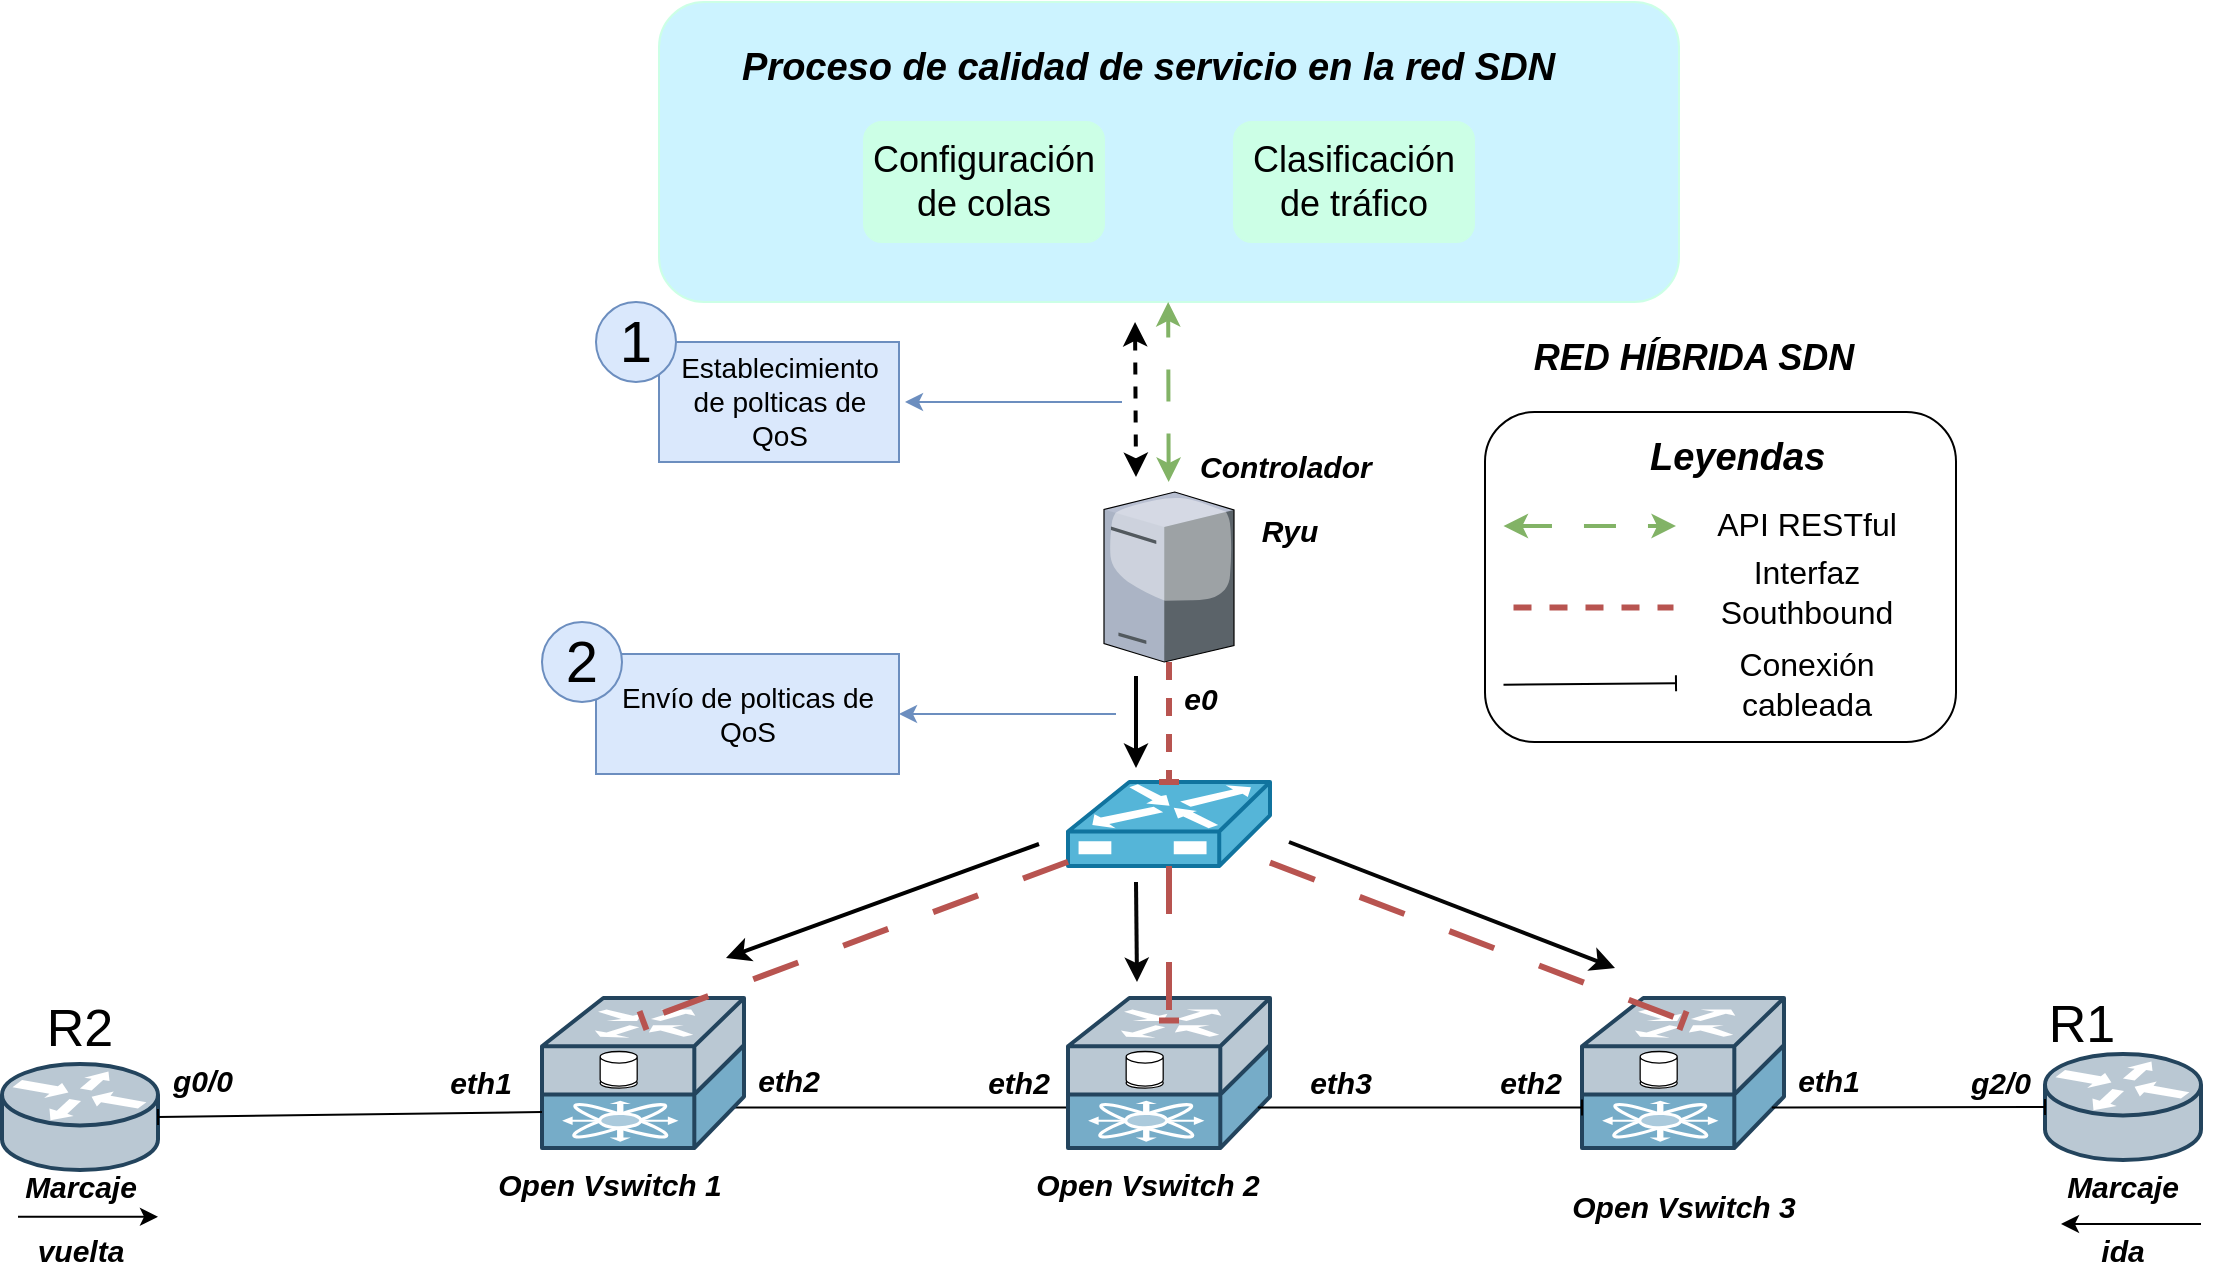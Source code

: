 <mxfile version="24.5.3" type="device">
  <diagram name="Página-1" id="s3OMrO0p6jmiYu_DmSFK">
    <mxGraphModel dx="2046" dy="1882" grid="1" gridSize="10" guides="1" tooltips="1" connect="1" arrows="1" fold="1" page="1" pageScale="1" pageWidth="827" pageHeight="1169" math="0" shadow="0">
      <root>
        <mxCell id="0" />
        <mxCell id="1" parent="0" />
        <mxCell id="iWzjPyN4AO5Eb-T8_Q29-9" value="" style="rounded=1;whiteSpace=wrap;html=1;fillColor=#CCF3FF;strokeColor=#CCFFE6;" parent="1" vertex="1">
          <mxGeometry x="211.5" y="-1120" width="510" height="150" as="geometry" />
        </mxCell>
        <mxCell id="3uJrxtnBRZQrfx2Aj6_I-8" value="" style="verticalLabelPosition=bottom;aspect=fixed;html=1;verticalAlign=top;strokeColor=none;align=center;outlineConnect=0;shape=mxgraph.citrix.tower_server;rounded=1;" parent="1" vertex="1">
          <mxGeometry x="434" y="-875" width="65" height="85" as="geometry" />
        </mxCell>
        <mxCell id="3uJrxtnBRZQrfx2Aj6_I-30" style="edgeStyle=none;rounded=1;orthogonalLoop=1;jettySize=auto;html=1;exitX=0.85;exitY=0.73;exitDx=0;exitDy=0;exitPerimeter=0;fontFamily=Helvetica;fontSize=12;fontColor=default;entryX=0;entryY=0.73;entryDx=0;entryDy=0;entryPerimeter=0;endArrow=baseDash;endFill=0;" parent="1" source="3uJrxtnBRZQrfx2Aj6_I-17" target="3uJrxtnBRZQrfx2Aj6_I-19" edge="1">
          <mxGeometry relative="1" as="geometry">
            <mxPoint x="410" y="-567" as="targetPoint" />
          </mxGeometry>
        </mxCell>
        <mxCell id="3uJrxtnBRZQrfx2Aj6_I-17" value="" style="shape=mxgraph.cisco.routers.isci_router;sketch=0;html=1;pointerEvents=1;dashed=0;strokeWidth=2;verticalLabelPosition=bottom;verticalAlign=top;align=center;outlineConnect=0;rounded=1;fontFamily=Helvetica;fontSize=12;fillColor=#bac8d3;strokeColor=#23445d;points=[[0,0.5,0,0,0],[0,0.76,0,0,0],[0.16,0.15,0,0,0],[0.5,0.15,0,0,0],[0.5,1,0,0,0],[0.85,0.73,0,0,0],[1,0,0,0,0],[1,0.5,0,0,0]];" parent="1" vertex="1">
          <mxGeometry x="153" y="-622" width="101" height="75" as="geometry" />
        </mxCell>
        <mxCell id="3uJrxtnBRZQrfx2Aj6_I-19" value="" style="shape=mxgraph.cisco.routers.isci_router;sketch=0;html=1;pointerEvents=1;dashed=0;strokeWidth=2;verticalLabelPosition=bottom;verticalAlign=top;align=center;outlineConnect=0;rounded=1;fontFamily=Helvetica;fontSize=12;fillColor=#bac8d3;strokeColor=#23445d;points=[[0,0.5,0,0,0],[0,0.73,0,0,0],[0.16,0.15,0,0,0],[0.5,0.15,0,0,0],[0.5,1,0,0,0],[0.94,0.73,0,0,0],[1,0,0,0,0],[1,0.5,0,0,0]];" parent="1" vertex="1">
          <mxGeometry x="416" y="-622" width="101" height="75" as="geometry" />
        </mxCell>
        <mxCell id="3uJrxtnBRZQrfx2Aj6_I-20" value="" style="shape=mxgraph.cisco.routers.isci_router;sketch=0;html=1;pointerEvents=1;dashed=0;strokeWidth=2;verticalLabelPosition=bottom;verticalAlign=top;align=center;outlineConnect=0;rounded=1;fontFamily=Helvetica;fontSize=12;fillColor=#bac8d3;strokeColor=#23445d;points=[[0,0.5,0,0,0],[0,0.73,0,0,0],[0.16,0.15,0,0,0],[0.5,0.15,0,0,0],[0.5,1,0,0,0],[0.94,0.73,0,0,0],[1,0,0,0,0],[1,0.5,0,0,0]];" parent="1" vertex="1">
          <mxGeometry x="673" y="-622" width="101" height="75" as="geometry" />
        </mxCell>
        <mxCell id="3uJrxtnBRZQrfx2Aj6_I-21" value="" style="shape=mxgraph.cisco.misc.bbsm;sketch=0;html=1;pointerEvents=1;dashed=0;fillColor=#55b5d8;strokeColor=#10739e;strokeWidth=2;verticalLabelPosition=bottom;verticalAlign=top;align=center;outlineConnect=0;rounded=1;fontFamily=Helvetica;fontSize=12;" parent="1" vertex="1">
          <mxGeometry x="416" y="-730" width="101" height="42" as="geometry" />
        </mxCell>
        <mxCell id="3uJrxtnBRZQrfx2Aj6_I-22" style="edgeStyle=none;rounded=1;orthogonalLoop=1;jettySize=auto;html=1;entryX=0.5;entryY=0.15;entryDx=0;entryDy=0;entryPerimeter=0;fontFamily=Helvetica;fontSize=12;fontColor=default;endArrow=baseDash;endFill=0;dashed=1;dashPattern=8 8;fillColor=#f8cecc;strokeColor=#b85450;strokeWidth=3;" parent="1" source="3uJrxtnBRZQrfx2Aj6_I-21" target="3uJrxtnBRZQrfx2Aj6_I-17" edge="1">
          <mxGeometry relative="1" as="geometry" />
        </mxCell>
        <mxCell id="3uJrxtnBRZQrfx2Aj6_I-23" style="edgeStyle=none;rounded=1;orthogonalLoop=1;jettySize=auto;html=1;entryX=0.5;entryY=0.15;entryDx=0;entryDy=0;entryPerimeter=0;fontFamily=Helvetica;fontSize=12;fontColor=default;endArrow=baseDash;endFill=0;dashed=1;dashPattern=8 8;strokeWidth=3;fillColor=#f8cecc;strokeColor=#b85450;" parent="1" source="3uJrxtnBRZQrfx2Aj6_I-21" target="3uJrxtnBRZQrfx2Aj6_I-19" edge="1">
          <mxGeometry relative="1" as="geometry" />
        </mxCell>
        <mxCell id="3uJrxtnBRZQrfx2Aj6_I-24" style="edgeStyle=none;rounded=1;orthogonalLoop=1;jettySize=auto;html=1;entryX=0.5;entryY=0.15;entryDx=0;entryDy=0;entryPerimeter=0;fontFamily=Helvetica;fontSize=12;fontColor=default;endArrow=baseDash;endFill=0;dashed=1;dashPattern=8 8;strokeWidth=3;fillColor=#f8cecc;strokeColor=#b85450;" parent="1" source="3uJrxtnBRZQrfx2Aj6_I-21" target="3uJrxtnBRZQrfx2Aj6_I-20" edge="1">
          <mxGeometry relative="1" as="geometry" />
        </mxCell>
        <mxCell id="3uJrxtnBRZQrfx2Aj6_I-27" style="edgeStyle=none;rounded=1;orthogonalLoop=1;jettySize=auto;html=1;entryX=0.5;entryY=0;entryDx=0;entryDy=0;entryPerimeter=0;fontFamily=Helvetica;fontSize=12;fontColor=default;endArrow=baseDash;endFill=0;dashed=1;strokeWidth=3;fillColor=#f8cecc;strokeColor=#b85450;" parent="1" source="3uJrxtnBRZQrfx2Aj6_I-8" target="3uJrxtnBRZQrfx2Aj6_I-21" edge="1">
          <mxGeometry relative="1" as="geometry" />
        </mxCell>
        <mxCell id="3uJrxtnBRZQrfx2Aj6_I-32" style="edgeStyle=none;rounded=1;orthogonalLoop=1;jettySize=auto;html=1;exitX=0.94;exitY=0.73;exitDx=0;exitDy=0;exitPerimeter=0;entryX=0;entryY=0.73;entryDx=0;entryDy=0;entryPerimeter=0;fontFamily=Helvetica;fontSize=12;fontColor=default;endArrow=baseDash;endFill=0;" parent="1" source="3uJrxtnBRZQrfx2Aj6_I-19" target="3uJrxtnBRZQrfx2Aj6_I-20" edge="1">
          <mxGeometry relative="1" as="geometry" />
        </mxCell>
        <mxCell id="3uJrxtnBRZQrfx2Aj6_I-33" value="" style="shape=mxgraph.cisco.routers.router;sketch=0;html=1;pointerEvents=1;dashed=0;fillColor=#bac8d3;strokeColor=#23445d;strokeWidth=2;verticalLabelPosition=bottom;verticalAlign=top;align=center;outlineConnect=0;rounded=1;fontFamily=Helvetica;fontSize=12;" parent="1" vertex="1">
          <mxGeometry x="-117" y="-589" width="78" height="53" as="geometry" />
        </mxCell>
        <mxCell id="3uJrxtnBRZQrfx2Aj6_I-34" value="" style="shape=mxgraph.cisco.routers.router;sketch=0;html=1;pointerEvents=1;dashed=0;fillColor=#bac8d3;strokeColor=#23445d;strokeWidth=2;verticalLabelPosition=bottom;verticalAlign=top;align=center;outlineConnect=0;rounded=1;fontFamily=Helvetica;fontSize=12;" parent="1" vertex="1">
          <mxGeometry x="904.5" y="-594" width="78" height="53" as="geometry" />
        </mxCell>
        <mxCell id="3uJrxtnBRZQrfx2Aj6_I-35" style="edgeStyle=none;rounded=1;orthogonalLoop=1;jettySize=auto;html=1;exitX=0.94;exitY=0.73;exitDx=0;exitDy=0;exitPerimeter=0;entryX=0;entryY=0.5;entryDx=0;entryDy=0;entryPerimeter=0;fontFamily=Helvetica;fontSize=12;fontColor=default;endArrow=baseDash;endFill=0;" parent="1" source="3uJrxtnBRZQrfx2Aj6_I-20" target="3uJrxtnBRZQrfx2Aj6_I-34" edge="1">
          <mxGeometry relative="1" as="geometry" />
        </mxCell>
        <mxCell id="3uJrxtnBRZQrfx2Aj6_I-36" style="edgeStyle=none;rounded=1;orthogonalLoop=1;jettySize=auto;html=1;exitX=0;exitY=0.76;exitDx=0;exitDy=0;exitPerimeter=0;entryX=1;entryY=0.5;entryDx=0;entryDy=0;entryPerimeter=0;fontFamily=Helvetica;fontSize=12;fontColor=default;endArrow=baseDash;endFill=0;" parent="1" source="3uJrxtnBRZQrfx2Aj6_I-17" target="3uJrxtnBRZQrfx2Aj6_I-33" edge="1">
          <mxGeometry relative="1" as="geometry" />
        </mxCell>
        <mxCell id="3uJrxtnBRZQrfx2Aj6_I-91" value="R1" style="text;html=1;align=center;verticalAlign=middle;whiteSpace=wrap;rounded=0;fontFamily=Helvetica;fontSize=26;fontColor=default;" parent="1" vertex="1">
          <mxGeometry x="893" y="-624" width="60" height="30" as="geometry" />
        </mxCell>
        <mxCell id="3uJrxtnBRZQrfx2Aj6_I-92" value="R2" style="text;html=1;align=center;verticalAlign=middle;whiteSpace=wrap;rounded=0;fontFamily=Helvetica;fontSize=26;fontColor=default;" parent="1" vertex="1">
          <mxGeometry x="-108" y="-622" width="60" height="30" as="geometry" />
        </mxCell>
        <mxCell id="3uJrxtnBRZQrfx2Aj6_I-113" value="&lt;font style=&quot;font-size: 15px;&quot;&gt;&lt;b&gt;&lt;i&gt;Open Vswitch 1&lt;/i&gt;&lt;/b&gt;&lt;/font&gt;" style="text;html=1;align=center;verticalAlign=middle;whiteSpace=wrap;rounded=0;fontFamily=Helvetica;fontSize=26;fontColor=default;" parent="1" vertex="1">
          <mxGeometry x="110" y="-547" width="154" height="30" as="geometry" />
        </mxCell>
        <mxCell id="3uJrxtnBRZQrfx2Aj6_I-114" value="&lt;font style=&quot;font-size: 15px;&quot;&gt;&lt;b&gt;&lt;i&gt;Open Vswitch 2&lt;/i&gt;&lt;/b&gt;&lt;/font&gt;" style="text;html=1;align=center;verticalAlign=middle;whiteSpace=wrap;rounded=0;fontFamily=Helvetica;fontSize=26;fontColor=default;" parent="1" vertex="1">
          <mxGeometry x="378.5" y="-547" width="154" height="30" as="geometry" />
        </mxCell>
        <mxCell id="3uJrxtnBRZQrfx2Aj6_I-115" value="&lt;font style=&quot;font-size: 15px;&quot;&gt;&lt;b&gt;&lt;i&gt;Open Vswitch 3&lt;/i&gt;&lt;/b&gt;&lt;/font&gt;" style="text;html=1;align=center;verticalAlign=middle;whiteSpace=wrap;rounded=0;fontFamily=Helvetica;fontSize=26;fontColor=default;" parent="1" vertex="1">
          <mxGeometry x="646.5" y="-536" width="154" height="30" as="geometry" />
        </mxCell>
        <mxCell id="3uJrxtnBRZQrfx2Aj6_I-116" value="&lt;font style=&quot;font-size: 15px;&quot;&gt;&lt;b&gt;&lt;i&gt;Controlador&amp;nbsp;&lt;br&gt;Ryu&lt;/i&gt;&lt;/b&gt;&lt;/font&gt;" style="text;html=1;align=center;verticalAlign=middle;whiteSpace=wrap;rounded=0;fontFamily=Helvetica;fontSize=26;fontColor=default;" parent="1" vertex="1">
          <mxGeometry x="450" y="-890" width="154" height="30" as="geometry" />
        </mxCell>
        <mxCell id="3uJrxtnBRZQrfx2Aj6_I-117" value="&lt;font size=&quot;1&quot; style=&quot;&quot;&gt;&lt;b style=&quot;&quot;&gt;&lt;i style=&quot;font-size: 18px;&quot;&gt;RED HÍBRIDA SDN&lt;/i&gt;&lt;/b&gt;&lt;/font&gt;" style="text;html=1;align=center;verticalAlign=middle;whiteSpace=wrap;rounded=0;fontFamily=Helvetica;fontSize=26;fontColor=default;" parent="1" vertex="1">
          <mxGeometry x="638.5" y="-960" width="180" height="30" as="geometry" />
        </mxCell>
        <mxCell id="DbOQhoSgYh9Q3HP2e9NR-5" value="&lt;font style=&quot;font-size: 15px;&quot;&gt;&lt;b&gt;&lt;i&gt;eth1&lt;/i&gt;&lt;/b&gt;&lt;/font&gt;" style="text;html=1;align=center;verticalAlign=middle;whiteSpace=wrap;rounded=0;fontFamily=Helvetica;fontSize=26;fontColor=default;" parent="1" vertex="1">
          <mxGeometry x="100" y="-598.5" width="44.5" height="30" as="geometry" />
        </mxCell>
        <mxCell id="DbOQhoSgYh9Q3HP2e9NR-7" value="&lt;font style=&quot;font-size: 15px;&quot;&gt;&lt;b&gt;&lt;i&gt;eth2&lt;/i&gt;&lt;/b&gt;&lt;/font&gt;" style="text;html=1;align=center;verticalAlign=middle;whiteSpace=wrap;rounded=0;fontFamily=Helvetica;fontSize=26;fontColor=default;" parent="1" vertex="1">
          <mxGeometry x="369" y="-598.5" width="44.5" height="30" as="geometry" />
        </mxCell>
        <mxCell id="DbOQhoSgYh9Q3HP2e9NR-8" value="&lt;font style=&quot;font-size: 15px;&quot;&gt;&lt;b&gt;&lt;i&gt;eth3&lt;/i&gt;&lt;/b&gt;&lt;/font&gt;" style="text;html=1;align=center;verticalAlign=middle;whiteSpace=wrap;rounded=0;fontFamily=Helvetica;fontSize=26;fontColor=default;" parent="1" vertex="1">
          <mxGeometry x="530" y="-598.5" width="44.5" height="30" as="geometry" />
        </mxCell>
        <mxCell id="DbOQhoSgYh9Q3HP2e9NR-9" value="&lt;font style=&quot;font-size: 15px;&quot;&gt;&lt;b&gt;&lt;i&gt;eth2&lt;/i&gt;&lt;/b&gt;&lt;/font&gt;" style="text;html=1;align=center;verticalAlign=middle;whiteSpace=wrap;rounded=0;fontFamily=Helvetica;fontSize=26;fontColor=default;" parent="1" vertex="1">
          <mxGeometry x="624.5" y="-598.5" width="44.5" height="30" as="geometry" />
        </mxCell>
        <mxCell id="DbOQhoSgYh9Q3HP2e9NR-10" value="&lt;font style=&quot;font-size: 15px;&quot;&gt;&lt;b&gt;&lt;i&gt;eth1&lt;/i&gt;&lt;/b&gt;&lt;/font&gt;" style="text;html=1;align=center;verticalAlign=middle;whiteSpace=wrap;rounded=0;fontFamily=Helvetica;fontSize=26;fontColor=default;" parent="1" vertex="1">
          <mxGeometry x="774" y="-599" width="44.5" height="30" as="geometry" />
        </mxCell>
        <mxCell id="DbOQhoSgYh9Q3HP2e9NR-11" value="&lt;font style=&quot;font-size: 15px;&quot;&gt;&lt;b&gt;&lt;i&gt;g0/0&lt;/i&gt;&lt;/b&gt;&lt;/font&gt;" style="text;html=1;align=center;verticalAlign=middle;whiteSpace=wrap;rounded=0;fontFamily=Helvetica;fontSize=26;fontColor=default;" parent="1" vertex="1">
          <mxGeometry x="-39" y="-599" width="44.5" height="30" as="geometry" />
        </mxCell>
        <mxCell id="DbOQhoSgYh9Q3HP2e9NR-12" value="&lt;font style=&quot;font-size: 15px;&quot;&gt;&lt;b&gt;&lt;i&gt;g2/0&lt;/i&gt;&lt;/b&gt;&lt;/font&gt;" style="text;html=1;align=center;verticalAlign=middle;whiteSpace=wrap;rounded=0;fontFamily=Helvetica;fontSize=26;fontColor=default;" parent="1" vertex="1">
          <mxGeometry x="860" y="-598.5" width="44.5" height="30" as="geometry" />
        </mxCell>
        <mxCell id="DbOQhoSgYh9Q3HP2e9NR-15" value="&lt;font style=&quot;font-size: 15px;&quot;&gt;&lt;b&gt;&lt;i&gt;e0&lt;/i&gt;&lt;/b&gt;&lt;/font&gt;" style="text;html=1;align=center;verticalAlign=middle;whiteSpace=wrap;rounded=0;fontFamily=Helvetica;fontSize=26;fontColor=default;" parent="1" vertex="1">
          <mxGeometry x="460" y="-790" width="44.5" height="30" as="geometry" />
        </mxCell>
        <mxCell id="iWzjPyN4AO5Eb-T8_Q29-3" value="" style="endArrow=classic;startArrow=classic;html=1;rounded=0;fillColor=#d5e8d4;strokeColor=#82b366;dashed=1;dashPattern=8 8;strokeWidth=2;" parent="1" edge="1">
          <mxGeometry width="50" height="50" relative="1" as="geometry">
            <mxPoint x="466.33" y="-880" as="sourcePoint" />
            <mxPoint x="466.08" y="-970" as="targetPoint" />
          </mxGeometry>
        </mxCell>
        <mxCell id="iWzjPyN4AO5Eb-T8_Q29-6" value="&lt;font style=&quot;font-size: 18px;&quot;&gt;Configuración de colas&lt;/font&gt;" style="rounded=1;whiteSpace=wrap;html=1;fillColor=#CCFFE6;strokeColor=#CCFFE6;" parent="1" vertex="1">
          <mxGeometry x="314" y="-1060" width="120" height="60" as="geometry" />
        </mxCell>
        <mxCell id="iWzjPyN4AO5Eb-T8_Q29-8" value="&lt;font style=&quot;font-size: 18px;&quot;&gt;Clasificación de tráfico&lt;/font&gt;" style="rounded=1;whiteSpace=wrap;html=1;fillColor=#CCFFE6;strokeColor=#CCFFE6;" parent="1" vertex="1">
          <mxGeometry x="499" y="-1060" width="120" height="60" as="geometry" />
        </mxCell>
        <mxCell id="iWzjPyN4AO5Eb-T8_Q29-11" value="&lt;h1 style=&quot;margin-top: 0px;&quot;&gt;&lt;font size=&quot;1&quot; style=&quot;&quot;&gt;&lt;i style=&quot;font-size: 19px;&quot;&gt;Proceso de calidad de servicio en la red SDN&amp;nbsp;&lt;/i&gt;&lt;/font&gt;&lt;/h1&gt;" style="text;html=1;whiteSpace=wrap;overflow=hidden;rounded=0;" parent="1" vertex="1">
          <mxGeometry x="251.25" y="-1110" width="430.5" height="40" as="geometry" />
        </mxCell>
        <mxCell id="iWzjPyN4AO5Eb-T8_Q29-14" value="" style="rounded=1;whiteSpace=wrap;html=1;" parent="1" vertex="1">
          <mxGeometry x="624.5" y="-915" width="235.5" height="165" as="geometry" />
        </mxCell>
        <mxCell id="iWzjPyN4AO5Eb-T8_Q29-15" value="&lt;h1 style=&quot;margin-top: 0px;&quot;&gt;&lt;span style=&quot;font-size: 19px;&quot;&gt;&lt;i&gt;Leyendas&lt;/i&gt;&lt;/span&gt;&lt;/h1&gt;" style="text;html=1;whiteSpace=wrap;overflow=hidden;rounded=0;" parent="1" vertex="1">
          <mxGeometry x="704.5" y="-915" width="96" height="35" as="geometry" />
        </mxCell>
        <mxCell id="iWzjPyN4AO5Eb-T8_Q29-16" style="edgeStyle=none;rounded=1;orthogonalLoop=1;jettySize=auto;html=1;fontFamily=Helvetica;fontSize=12;fontColor=default;endArrow=none;endFill=0;dashed=1;strokeWidth=3;fillColor=#f8cecc;strokeColor=#b85450;" parent="1" edge="1">
          <mxGeometry relative="1" as="geometry">
            <mxPoint x="638.75" y="-817.24" as="sourcePoint" />
            <mxPoint x="718.75" y="-817.24" as="targetPoint" />
          </mxGeometry>
        </mxCell>
        <mxCell id="iWzjPyN4AO5Eb-T8_Q29-17" value="" style="endArrow=classic;startArrow=classic;html=1;rounded=0;fillColor=#d5e8d4;strokeColor=#82b366;dashed=1;dashPattern=8 8;strokeWidth=2;" parent="1" edge="1">
          <mxGeometry width="50" height="50" relative="1" as="geometry">
            <mxPoint x="633.75" y="-858" as="sourcePoint" />
            <mxPoint x="720" y="-858" as="targetPoint" />
          </mxGeometry>
        </mxCell>
        <mxCell id="iWzjPyN4AO5Eb-T8_Q29-18" style="edgeStyle=none;rounded=1;orthogonalLoop=1;jettySize=auto;html=1;exitX=0.94;exitY=0.73;exitDx=0;exitDy=0;exitPerimeter=0;fontFamily=Helvetica;fontSize=12;fontColor=default;endArrow=baseDash;endFill=0;" parent="1" edge="1">
          <mxGeometry relative="1" as="geometry">
            <mxPoint x="633.75" y="-778.67" as="sourcePoint" />
            <mxPoint x="720" y="-779.33" as="targetPoint" />
          </mxGeometry>
        </mxCell>
        <mxCell id="iWzjPyN4AO5Eb-T8_Q29-20" value="&lt;font style=&quot;font-size: 16px;&quot;&gt;API RESTful&lt;/font&gt;" style="text;html=1;align=center;verticalAlign=middle;whiteSpace=wrap;rounded=0;" parent="1" vertex="1">
          <mxGeometry x="729.75" y="-874" width="110.63" height="30" as="geometry" />
        </mxCell>
        <mxCell id="iWzjPyN4AO5Eb-T8_Q29-21" value="&lt;span style=&quot;font-size: 16px;&quot;&gt;Interfaz Southbound&lt;/span&gt;" style="text;html=1;align=center;verticalAlign=middle;whiteSpace=wrap;rounded=0;" parent="1" vertex="1">
          <mxGeometry x="729.75" y="-840" width="110.63" height="30" as="geometry" />
        </mxCell>
        <mxCell id="iWzjPyN4AO5Eb-T8_Q29-22" value="&lt;font style=&quot;font-size: 16px;&quot;&gt;Conexión cableada&lt;/font&gt;" style="text;html=1;align=center;verticalAlign=middle;whiteSpace=wrap;rounded=0;" parent="1" vertex="1">
          <mxGeometry x="729.75" y="-794" width="110.63" height="30" as="geometry" />
        </mxCell>
        <mxCell id="iWzjPyN4AO5Eb-T8_Q29-23" value="" style="endArrow=classic;html=1;rounded=0;dashed=1;strokeWidth=2;entryX=0;entryY=0.25;entryDx=0;entryDy=0;startArrow=classic;startFill=1;" parent="1" target="3uJrxtnBRZQrfx2Aj6_I-116" edge="1">
          <mxGeometry width="50" height="50" relative="1" as="geometry">
            <mxPoint x="449.52" y="-960" as="sourcePoint" />
            <mxPoint x="449.52" y="-890" as="targetPoint" />
          </mxGeometry>
        </mxCell>
        <mxCell id="iWzjPyN4AO5Eb-T8_Q29-24" value="" style="endArrow=classic;html=1;rounded=0;strokeWidth=2;" parent="1" edge="1">
          <mxGeometry width="50" height="50" relative="1" as="geometry">
            <mxPoint x="450" y="-783" as="sourcePoint" />
            <mxPoint x="450" y="-737" as="targetPoint" />
          </mxGeometry>
        </mxCell>
        <mxCell id="iWzjPyN4AO5Eb-T8_Q29-25" style="edgeStyle=none;rounded=1;orthogonalLoop=1;jettySize=auto;html=1;fontFamily=Helvetica;fontSize=12;fontColor=default;endArrow=classic;endFill=1;fillColor=#f8cecc;strokeColor=#000000;strokeWidth=2;" parent="1" edge="1">
          <mxGeometry relative="1" as="geometry">
            <mxPoint x="401.5" y="-699" as="sourcePoint" />
            <mxPoint x="245" y="-642" as="targetPoint" />
          </mxGeometry>
        </mxCell>
        <mxCell id="iWzjPyN4AO5Eb-T8_Q29-27" style="edgeStyle=none;rounded=1;orthogonalLoop=1;jettySize=auto;html=1;fontFamily=Helvetica;fontSize=12;fontColor=default;endArrow=classic;endFill=1;strokeWidth=2;fillColor=#f8cecc;strokeColor=#050505;" parent="1" edge="1">
          <mxGeometry relative="1" as="geometry">
            <mxPoint x="526.5" y="-700" as="sourcePoint" />
            <mxPoint x="689.5" y="-637" as="targetPoint" />
          </mxGeometry>
        </mxCell>
        <mxCell id="iWzjPyN4AO5Eb-T8_Q29-28" style="edgeStyle=none;rounded=1;orthogonalLoop=1;jettySize=auto;html=1;fontFamily=Helvetica;fontSize=12;fontColor=default;endArrow=classic;endFill=1;strokeWidth=2;fillColor=#f8cecc;strokeColor=#050505;" parent="1" edge="1">
          <mxGeometry relative="1" as="geometry">
            <mxPoint x="450" y="-680" as="sourcePoint" />
            <mxPoint x="450.5" y="-630" as="targetPoint" />
          </mxGeometry>
        </mxCell>
        <mxCell id="iWzjPyN4AO5Eb-T8_Q29-30" value="&lt;font style=&quot;font-size: 14px;&quot;&gt;Establecimiento de polticas de QoS&lt;/font&gt;" style="rounded=0;whiteSpace=wrap;html=1;fillColor=#dae8fc;strokeColor=#6c8ebf;" parent="1" vertex="1">
          <mxGeometry x="211.5" y="-950" width="120" height="60" as="geometry" />
        </mxCell>
        <mxCell id="iWzjPyN4AO5Eb-T8_Q29-31" value="" style="endArrow=classic;html=1;rounded=0;entryX=1;entryY=0.5;entryDx=0;entryDy=0;fillColor=#dae8fc;strokeColor=#6c8ebf;" parent="1" edge="1">
          <mxGeometry width="50" height="50" relative="1" as="geometry">
            <mxPoint x="443" y="-920" as="sourcePoint" />
            <mxPoint x="334.5" y="-920" as="targetPoint" />
          </mxGeometry>
        </mxCell>
        <mxCell id="iWzjPyN4AO5Eb-T8_Q29-32" value="" style="endArrow=classic;html=1;rounded=0;entryX=1;entryY=0.5;entryDx=0;entryDy=0;fillColor=#dae8fc;strokeColor=#6c8ebf;" parent="1" edge="1">
          <mxGeometry width="50" height="50" relative="1" as="geometry">
            <mxPoint x="440" y="-764" as="sourcePoint" />
            <mxPoint x="331.5" y="-764" as="targetPoint" />
          </mxGeometry>
        </mxCell>
        <mxCell id="iWzjPyN4AO5Eb-T8_Q29-33" value="&lt;font style=&quot;font-size: 14px;&quot;&gt;Envío de polticas de QoS&lt;/font&gt;" style="rounded=0;whiteSpace=wrap;html=1;fillColor=#dae8fc;strokeColor=#6c8ebf;" parent="1" vertex="1">
          <mxGeometry x="180" y="-794" width="151.5" height="60" as="geometry" />
        </mxCell>
        <mxCell id="iWzjPyN4AO5Eb-T8_Q29-34" value="&lt;font style=&quot;font-size: 29px;&quot;&gt;1&lt;/font&gt;" style="ellipse;whiteSpace=wrap;html=1;aspect=fixed;fillColor=#dae8fc;strokeColor=#6c8ebf;" parent="1" vertex="1">
          <mxGeometry x="180" y="-970" width="40" height="40" as="geometry" />
        </mxCell>
        <mxCell id="iWzjPyN4AO5Eb-T8_Q29-35" value="&lt;font style=&quot;font-size: 29px;&quot;&gt;2&lt;/font&gt;" style="ellipse;whiteSpace=wrap;html=1;aspect=fixed;fillColor=#dae8fc;strokeColor=#6c8ebf;" parent="1" vertex="1">
          <mxGeometry x="153" y="-810" width="40" height="40" as="geometry" />
        </mxCell>
        <mxCell id="s4zDfznuYSyIvKbkWJYq-1" value="&lt;font style=&quot;font-size: 15px;&quot;&gt;&lt;b&gt;&lt;i&gt;eth2&lt;/i&gt;&lt;/b&gt;&lt;/font&gt;" style="text;html=1;align=center;verticalAlign=middle;whiteSpace=wrap;rounded=0;fontFamily=Helvetica;fontSize=26;fontColor=default;" vertex="1" parent="1">
          <mxGeometry x="254" y="-599" width="44.5" height="30" as="geometry" />
        </mxCell>
        <mxCell id="s4zDfznuYSyIvKbkWJYq-2" value="&lt;font style=&quot;font-size: 15px;&quot;&gt;&lt;b&gt;&lt;i&gt;Marcaje&lt;br&gt;ida&lt;/i&gt;&lt;/b&gt;&lt;/font&gt;" style="text;html=1;align=center;verticalAlign=middle;whiteSpace=wrap;rounded=0;fontFamily=Helvetica;fontSize=26;fontColor=default;" vertex="1" parent="1">
          <mxGeometry x="921.25" y="-530" width="44.5" height="30" as="geometry" />
        </mxCell>
        <mxCell id="s4zDfznuYSyIvKbkWJYq-3" value="&lt;font style=&quot;font-size: 15px;&quot;&gt;&lt;b&gt;&lt;i&gt;Marcaje&lt;br&gt;vuelta&lt;/i&gt;&lt;/b&gt;&lt;/font&gt;" style="text;html=1;align=center;verticalAlign=middle;whiteSpace=wrap;rounded=0;fontFamily=Helvetica;fontSize=26;fontColor=default;" vertex="1" parent="1">
          <mxGeometry x="-100.25" y="-530" width="44.5" height="30" as="geometry" />
        </mxCell>
        <mxCell id="s4zDfznuYSyIvKbkWJYq-4" value="" style="endArrow=classic;html=1;rounded=0;" edge="1" parent="1">
          <mxGeometry width="50" height="50" relative="1" as="geometry">
            <mxPoint x="-109" y="-512.59" as="sourcePoint" />
            <mxPoint x="-39" y="-512.59" as="targetPoint" />
          </mxGeometry>
        </mxCell>
        <mxCell id="s4zDfznuYSyIvKbkWJYq-5" value="" style="endArrow=classic;html=1;rounded=0;" edge="1" parent="1">
          <mxGeometry width="50" height="50" relative="1" as="geometry">
            <mxPoint x="982.5" y="-509.0" as="sourcePoint" />
            <mxPoint x="912.5" y="-509.0" as="targetPoint" />
          </mxGeometry>
        </mxCell>
      </root>
    </mxGraphModel>
  </diagram>
</mxfile>
